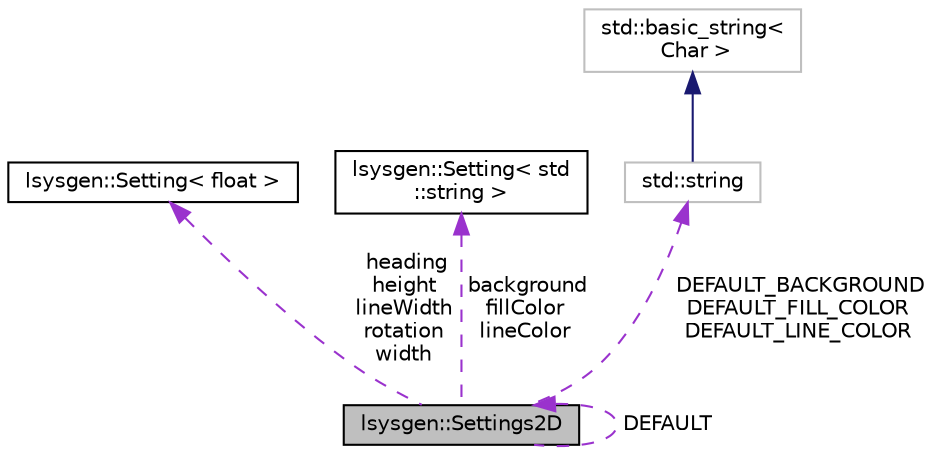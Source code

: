 digraph "lsysgen::Settings2D"
{
 // LATEX_PDF_SIZE
  edge [fontname="Helvetica",fontsize="10",labelfontname="Helvetica",labelfontsize="10"];
  node [fontname="Helvetica",fontsize="10",shape=record];
  Node1 [label="lsysgen::Settings2D",height=0.2,width=0.4,color="black", fillcolor="grey75", style="filled", fontcolor="black",tooltip=" "];
  Node2 -> Node1 [dir="back",color="darkorchid3",fontsize="10",style="dashed",label=" heading\nheight\nlineWidth\nrotation\nwidth" ,fontname="Helvetica"];
  Node2 [label="lsysgen::Setting\< float \>",height=0.2,width=0.4,color="black", fillcolor="white", style="filled",URL="$classlsysgen_1_1Setting.html",tooltip=" "];
  Node1 -> Node1 [dir="back",color="darkorchid3",fontsize="10",style="dashed",label=" DEFAULT" ,fontname="Helvetica"];
  Node3 -> Node1 [dir="back",color="darkorchid3",fontsize="10",style="dashed",label=" background\nfillColor\nlineColor" ,fontname="Helvetica"];
  Node3 [label="lsysgen::Setting\< std\l::string \>",height=0.2,width=0.4,color="black", fillcolor="white", style="filled",URL="$classlsysgen_1_1Setting.html",tooltip=" "];
  Node4 -> Node1 [dir="back",color="darkorchid3",fontsize="10",style="dashed",label=" DEFAULT_BACKGROUND\nDEFAULT_FILL_COLOR\nDEFAULT_LINE_COLOR" ,fontname="Helvetica"];
  Node4 [label="std::string",height=0.2,width=0.4,color="grey75", fillcolor="white", style="filled",tooltip=" "];
  Node5 -> Node4 [dir="back",color="midnightblue",fontsize="10",style="solid",fontname="Helvetica"];
  Node5 [label="std::basic_string\<\l Char \>",height=0.2,width=0.4,color="grey75", fillcolor="white", style="filled",tooltip=" "];
}
